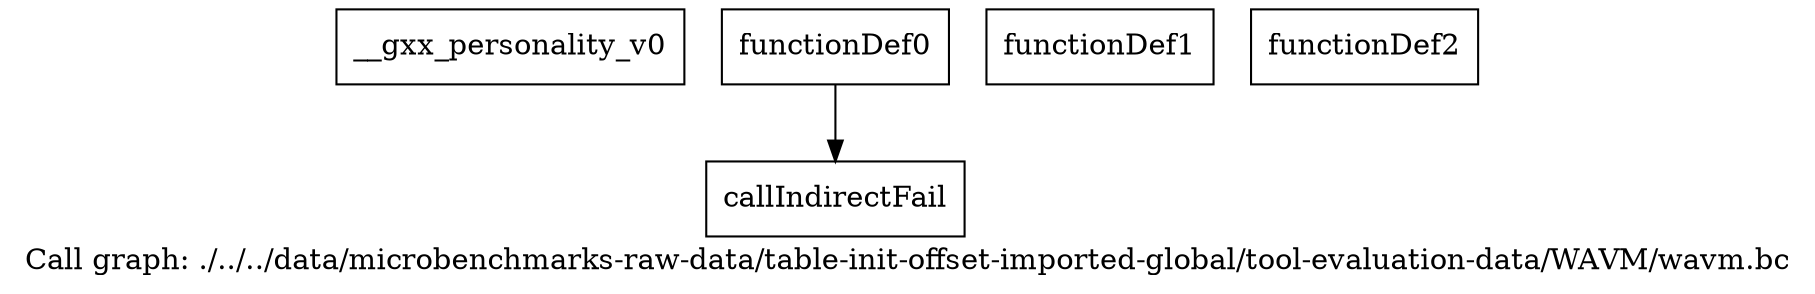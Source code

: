 digraph "Call graph: ./../../data/microbenchmarks-raw-data/table-init-offset-imported-global/tool-evaluation-data/WAVM/wavm.bc" {
	label="Call graph: ./../../data/microbenchmarks-raw-data/table-init-offset-imported-global/tool-evaluation-data/WAVM/wavm.bc";

	Node0x10c2790 [shape=record,label="{__gxx_personality_v0}"];
	Node0x10c2870 [shape=record,label="{functionDef0}"];
	Node0x10c2870 -> Node0x10c9f60;
	Node0x10c9fe0 [shape=record,label="{functionDef1}"];
	Node0x10ca060 [shape=record,label="{functionDef2}"];
	Node0x10c9f60 [shape=record,label="{callIndirectFail}"];
}
